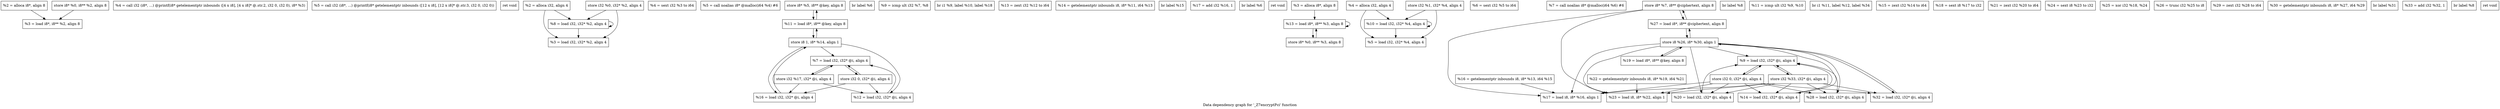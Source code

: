 digraph "Data dependency graph for '_Z7encryptPci' function" {
	label="Data dependency graph for '_Z7encryptPci' function";

	Node0xe01220 [shape=record,label="{  %2 = alloca i8*, align 8}"];
	Node0xe01220 -> Node0xe01300;
	Node0xe01290 [shape=record,label="{  store i8* %0, i8** %2, align 8}"];
	Node0xe01290 -> Node0xe01300;
	Node0xe01300 [shape=record,label="{  %3 = load i8*, i8** %2, align 8}"];
	Node0xe02610 [shape=record,label="{  %4 = call i32 (i8*, ...) @printf(i8* getelementptr inbounds ([4 x i8], [4 x i8]* @.str.2, i32 0, i32 0), i8* %3)}"];
	Node0xe02680 [shape=record,label="{  %5 = call i32 (i8*, ...) @printf(i8* getelementptr inbounds ([12 x i8], [12 x i8]* @.str.3, i32 0, i32 0))}"];
	Node0xe01370 [shape=record,label="{  ret void}"];
	Node0xe04090 [shape=record,label="{  %2 = alloca i32, align 4}"];
	Node0xe04090 -> Node0xe04170;
	Node0xe04090 -> Node0xe05710;
	Node0xe04100 [shape=record,label="{  store i32 %0, i32* %2, align 4}"];
	Node0xe04100 -> Node0xe04170;
	Node0xe04100 -> Node0xe05710;
	Node0xe04170 [shape=record,label="{  %3 = load i32, i32* %2, align 4}"];
	Node0xe02710 [shape=record,label="{  %4 = sext i32 %3 to i64}"];
	Node0xe054c0 [shape=record,label="{  %5 = call noalias i8* @malloc(i64 %4) #6}"];
	Node0xe05530 [shape=record,label="{  store i8* %5, i8** @key, align 8}"];
	Node0xe05530 -> Node0xe07370;
	Node0xe055a0 [shape=record,label="{  store i32 0, i32* @i, align 4}"];
	Node0xe055a0 -> Node0xe05680;
	Node0xe055a0 -> Node0xe07490;
	Node0xe055a0 -> Node0xe088c0;
	Node0xe05610 [shape=record,label="{  br label %6}"];
	Node0xe05680 [shape=record,label="{  %7 = load i32, i32* @i, align 4}"];
	Node0xe05680 -> Node0xe055a0;
	Node0xe05680 -> Node0xe05800;
	Node0xe05790 [shape=record,label="{  store i8 1, i8* %14, align 1}"];
	Node0xe05790 -> Node0xe05680;
	Node0xe05790 -> Node0xe07370;
	Node0xe05790 -> Node0xe07490;
	Node0xe05790 -> Node0xe088c0;
	Node0xe05800 [shape=record,label="{  store i32 %17, i32* @i, align 4}"];
	Node0xe05800 -> Node0xe05680;
	Node0xe05800 -> Node0xe07490;
	Node0xe05800 -> Node0xe088c0;
	Node0xe05710 [shape=record,label="{  %8 = load i32, i32* %2, align 4}"];
	Node0xe05710 -> Node0xe04170;
	Node0xe05710 -> Node0xe05710;
	Node0xe07290 [shape=record,label="{  %9 = icmp ult i32 %7, %8}"];
	Node0xe07300 [shape=record,label="{  br i1 %9, label %10, label %18}"];
	Node0xe07370 [shape=record,label="{  %11 = load i8*, i8** @key, align 8}"];
	Node0xe07370 -> Node0xe05530;
	Node0xe07370 -> Node0xe05790;
	Node0xe07490 [shape=record,label="{  %12 = load i32, i32* @i, align 4}"];
	Node0xe07490 -> Node0xe05680;
	Node0xe07500 [shape=record,label="{  %13 = zext i32 %12 to i64}"];
	Node0xe05760 [shape=record,label="{  %14 = getelementptr inbounds i8, i8* %11, i64 %13}"];
	Node0xe08850 [shape=record,label="{  br label %15}"];
	Node0xe088c0 [shape=record,label="{  %16 = load i32, i32* @i, align 4}"];
	Node0xe088c0 -> Node0xe05790;
	Node0xe08930 [shape=record,label="{  %17 = add i32 %16, 1}"];
	Node0xe073e0 [shape=record,label="{  br label %6}"];
	Node0xe08a40 [shape=record,label="{  ret void}"];
	Node0xe08cf0 [shape=record,label="{  %3 = alloca i8*, align 8}"];
	Node0xe08cf0 -> Node0xe0c110;
	Node0xe08d60 [shape=record,label="{  %4 = alloca i32, align 4}"];
	Node0xe08d60 -> Node0xe05870;
	Node0xe08d60 -> Node0xe0a530;
	Node0xe08dd0 [shape=record,label="{  store i8* %0, i8** %3, align 8}"];
	Node0xe08dd0 -> Node0xe0c110;
	Node0xe08e40 [shape=record,label="{  store i32 %1, i32* %4, align 4}"];
	Node0xe08e40 -> Node0xe05870;
	Node0xe08e40 -> Node0xe0a530;
	Node0xe05870 [shape=record,label="{  %5 = load i32, i32* %4, align 4}"];
	Node0xe05920 [shape=record,label="{  %6 = sext i32 %5 to i64}"];
	Node0xe05950 [shape=record,label="{  %7 = call noalias i8* @malloc(i64 %6) #6}"];
	Node0xe0a350 [shape=record,label="{  store i8* %7, i8** @ciphertext, align 8}"];
	Node0xe0a350 -> Node0xe0d650;
	Node0xe0a350 -> Node0xe0d9e0;
	Node0xe0a350 -> Node0xe0dcf0;
	Node0xe0a3c0 [shape=record,label="{  store i32 0, i32* @i, align 4}"];
	Node0xe0a3c0 -> Node0xe0a4a0;
	Node0xe0a3c0 -> Node0xe0c1b0;
	Node0xe0a3c0 -> Node0xe0d650;
	Node0xe0a3c0 -> Node0xe0d820;
	Node0xe0a3c0 -> Node0xe0d9e0;
	Node0xe0a3c0 -> Node0xe0dd60;
	Node0xe0a3c0 -> Node0xe0df70;
	Node0xe0a430 [shape=record,label="{  br label %8}"];
	Node0xe0a4a0 [shape=record,label="{  %9 = load i32, i32* @i, align 4}"];
	Node0xe0a4a0 -> Node0xe0a3c0;
	Node0xe0a4a0 -> Node0xe0a620;
	Node0xe0a5b0 [shape=record,label="{  store i8 %26, i8* %30, align 1}"];
	Node0xe0a5b0 -> Node0xe0a4a0;
	Node0xe0a5b0 -> Node0xe0c1b0;
	Node0xe0a5b0 -> Node0xe0d650;
	Node0xe0a5b0 -> Node0xe0d590;
	Node0xe0a5b0 -> Node0xe0d820;
	Node0xe0a5b0 -> Node0xe0d9e0;
	Node0xe0a5b0 -> Node0xe0dcf0;
	Node0xe0a5b0 -> Node0xe0dd60;
	Node0xe0a5b0 -> Node0xe0df70;
	Node0xe0a620 [shape=record,label="{  store i32 %33, i32* @i, align 4}"];
	Node0xe0a620 -> Node0xe0a4a0;
	Node0xe0a620 -> Node0xe0c1b0;
	Node0xe0a620 -> Node0xe0d650;
	Node0xe0a620 -> Node0xe0d820;
	Node0xe0a620 -> Node0xe0d9e0;
	Node0xe0a620 -> Node0xe0dd60;
	Node0xe0a620 -> Node0xe0df70;
	Node0xe0a530 [shape=record,label="{  %10 = load i32, i32* %4, align 4}"];
	Node0xe0a530 -> Node0xe05870;
	Node0xe0a530 -> Node0xe0a530;
	Node0xe0c030 [shape=record,label="{  %11 = icmp ult i32 %9, %10}"];
	Node0xe0c0a0 [shape=record,label="{  br i1 %11, label %12, label %34}"];
	Node0xe0c110 [shape=record,label="{  %13 = load i8*, i8** %3, align 8}"];
	Node0xe0c110 -> Node0xe08dd0;
	Node0xe0c110 -> Node0xe0c110;
	Node0xe0c1b0 [shape=record,label="{  %14 = load i32, i32* @i, align 4}"];
	Node0xe0c1b0 -> Node0xe0a4a0;
	Node0xe0a560 [shape=record,label="{  %15 = zext i32 %14 to i64}"];
	Node0xe0d5e0 [shape=record,label="{  %16 = getelementptr inbounds i8, i8* %13, i64 %15}"];
	Node0xe0d5e0 -> Node0xe0d650;
	Node0xe0d650 [shape=record,label="{  %17 = load i8, i8* %16, align 1}"];
	Node0xe0d6c0 [shape=record,label="{  %18 = sext i8 %17 to i32}"];
	Node0xe0d590 [shape=record,label="{  %19 = load i8*, i8** @key, align 8}"];
	Node0xe0d590 -> Node0xe0a5b0;
	Node0xe0d820 [shape=record,label="{  %20 = load i32, i32* @i, align 4}"];
	Node0xe0d820 -> Node0xe0a4a0;
	Node0xe0d890 [shape=record,label="{  %21 = zext i32 %20 to i64}"];
	Node0xe0d8c0 [shape=record,label="{  %22 = getelementptr inbounds i8, i8* %19, i64 %21}"];
	Node0xe0d8c0 -> Node0xe0d9e0;
	Node0xe0d9e0 [shape=record,label="{  %23 = load i8, i8* %22, align 1}"];
	Node0xe0da50 [shape=record,label="{  %24 = sext i8 %23 to i32}"];
	Node0xe0d790 [shape=record,label="{  %25 = xor i32 %18, %24}"];
	Node0xe0da80 [shape=record,label="{  %26 = trunc i32 %25 to i8}"];
	Node0xe0dcf0 [shape=record,label="{  %27 = load i8*, i8** @ciphertext, align 8}"];
	Node0xe0dcf0 -> Node0xe0a350;
	Node0xe0dcf0 -> Node0xe0a5b0;
	Node0xe0dd60 [shape=record,label="{  %28 = load i32, i32* @i, align 4}"];
	Node0xe0dd60 -> Node0xe0a4a0;
	Node0xe0de20 [shape=record,label="{  %29 = zext i32 %28 to i64}"];
	Node0xe0de90 [shape=record,label="{  %30 = getelementptr inbounds i8, i8* %27, i64 %29}"];
	Node0xe0df00 [shape=record,label="{  br label %31}"];
	Node0xe0df70 [shape=record,label="{  %32 = load i32, i32* @i, align 4}"];
	Node0xe0df70 -> Node0xe0a5b0;
	Node0xe0dfe0 [shape=record,label="{  %33 = add i32 %32, 1}"];
	Node0xe0e170 [shape=record,label="{  br label %8}"];
	Node0xe0d8f0 [shape=record,label="{  ret void}"];
}
